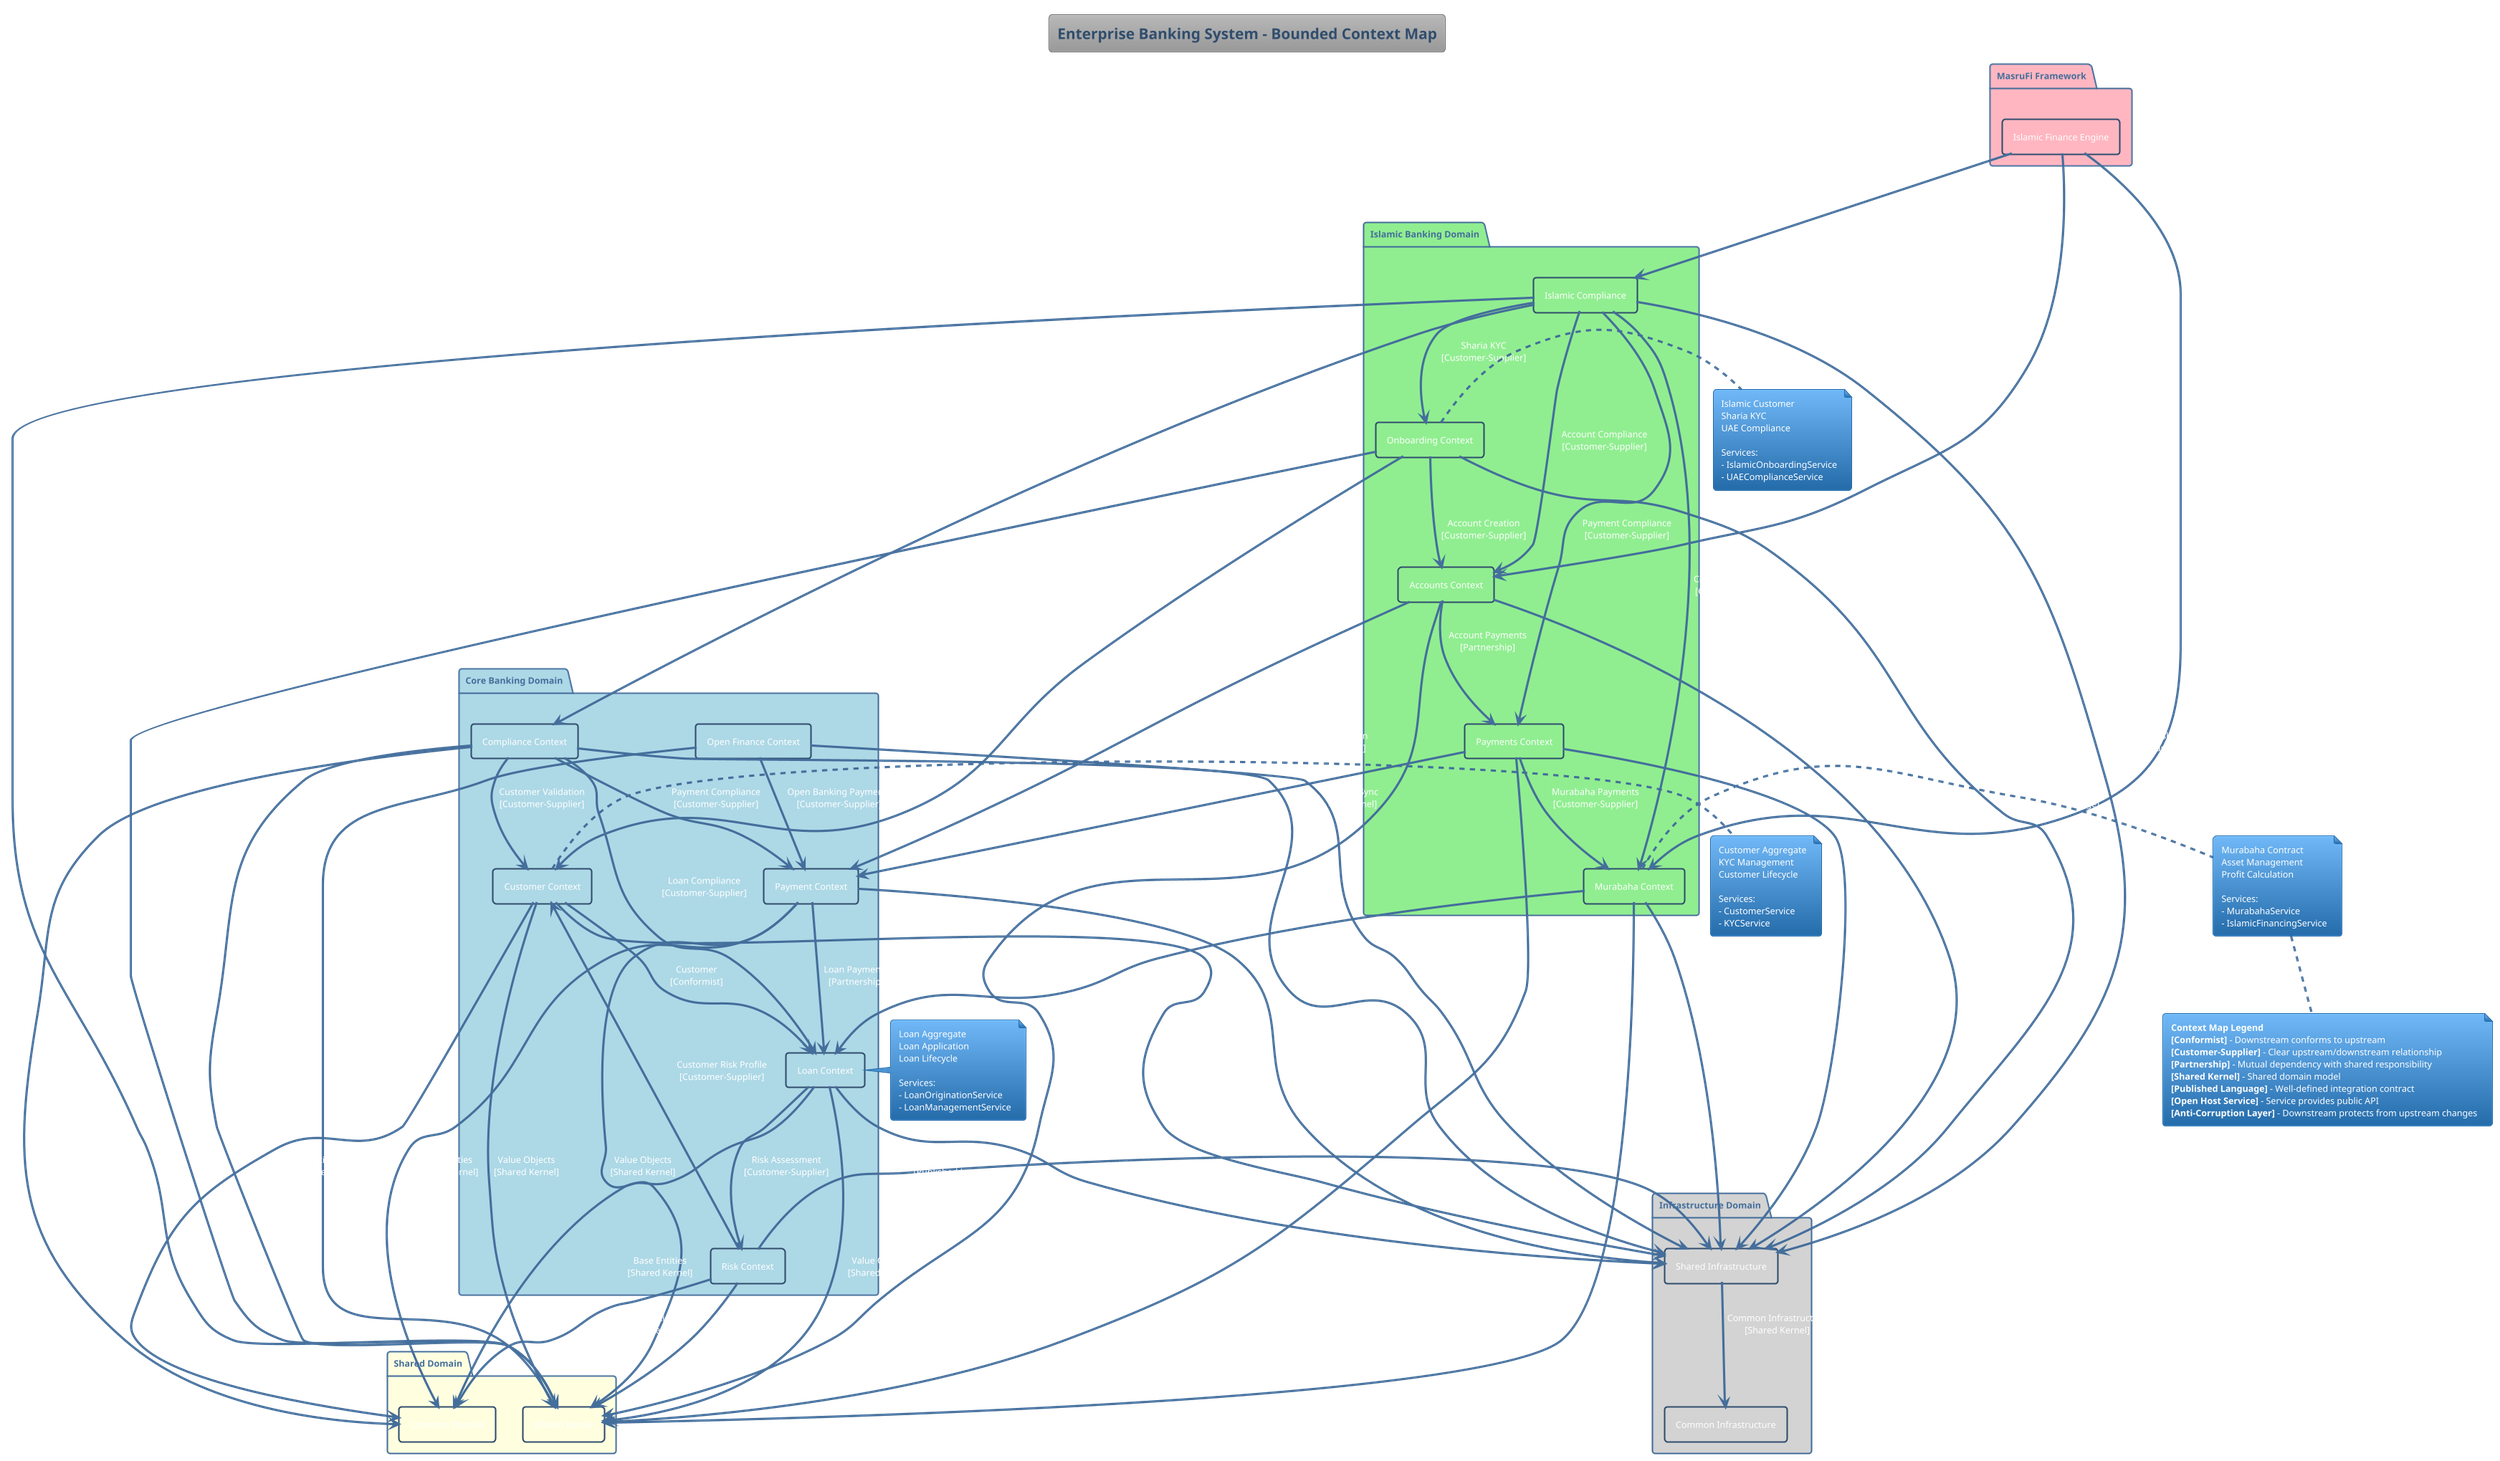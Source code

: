 @startuml bounded-context-map
!theme spacelab

title Enterprise Banking System - Bounded Context Map

' Core Banking Domain
package "Core Banking Domain" #lightblue {
  rectangle "Customer Context" as CC #lightblue
  rectangle "Loan Context" as LC #lightblue
  rectangle "Payment Context" as PC #lightblue
  rectangle "Risk Context" as RC #lightblue
  rectangle "Compliance Context" as CompC #lightblue
  rectangle "Open Finance Context" as OFC #lightblue
}

' Islamic Banking Domain (AmanahFi Platform)
package "Islamic Banking Domain" #lightgreen {
  rectangle "Onboarding Context" as OnC #lightgreen
  rectangle "Accounts Context" as AC #lightgreen
  rectangle "Payments Context" as PayC #lightgreen
  rectangle "Murabaha Context" as MurC #lightgreen
  rectangle "Islamic Compliance" as IC #lightgreen
}

' Shared Domain
package "Shared Domain" #lightyellow {
  rectangle "Shared Kernel" as SK #lightyellow
  rectangle "Common Domain" as CD #lightyellow
}

' Infrastructure Domain
package "Infrastructure Domain" #lightgray {
  rectangle "Shared Infrastructure" as SI #lightgray
  rectangle "Common Infrastructure" as CI #lightgray
}

' MasruFi Framework Extension
package "MasruFi Framework" #lightpink {
  rectangle "Islamic Finance Engine" as IFE #lightpink
}

' Context Relationships

' Core Banking Relationships
CC --> LC : Customer\n[Conformist]
LC --> RC : Risk Assessment\n[Customer-Supplier]
PC --> LC : Loan Payments\n[Partnership]
CompC --> CC : Customer Validation\n[Customer-Supplier]
CompC --> LC : Loan Compliance\n[Customer-Supplier]
CompC --> PC : Payment Compliance\n[Customer-Supplier]
OFC --> PC : Open Banking Payments\n[Customer-Supplier]
RC --> CC : Customer Risk Profile\n[Customer-Supplier]

' Islamic Banking Relationships
OnC --> AC : Account Creation\n[Customer-Supplier]
AC --> PayC : Account Payments\n[Partnership]
PayC --> MurC : Murabaha Payments\n[Customer-Supplier]
IC --> OnC : Sharia KYC\n[Customer-Supplier]
IC --> AC : Account Compliance\n[Customer-Supplier]
IC --> PayC : Payment Compliance\n[Customer-Supplier]
IC --> MurC : Contract Compliance\n[Customer-Supplier]

' Cross-Domain Integration
OnC --> CC : Customer Sync\n[Published Language]
AC --> PC : Payment Integration\n[Open Host Service]
PayC --> PC : Settlement Sync\n[Shared Kernel]
MurC --> LC : Islamic Loan Products\n[Anti-Corruption Layer]
IC --> CompC : Compliance Sync\n[Partnership]

' MasruFi Framework Integration
IFE --> MurC : Islamic Products\n[Open Host Service]
IFE --> IC : Sharia Rules\n[Published Language]
IFE --> AC : Product Configuration\n[Customer-Supplier]

' Shared Domain Dependencies
CC --> SK : Value Objects\n[Shared Kernel]
LC --> SK : Value Objects\n[Shared Kernel]
PC --> SK : Value Objects\n[Shared Kernel]
RC --> SK : Value Objects\n[Shared Kernel]
CompC --> SK : Value Objects\n[Shared Kernel]
OFC --> SK : Value Objects\n[Shared Kernel]

OnC --> SK : Value Objects\n[Shared Kernel]
AC --> SK : Value Objects\n[Shared Kernel]
PayC --> SK : Value Objects\n[Shared Kernel]
MurC --> SK : Value Objects\n[Shared Kernel]
IC --> SK : Value Objects\n[Shared Kernel]

CC --> CD : Base Entities\n[Shared Kernel]
LC --> CD : Base Entities\n[Shared Kernel]
PC --> CD : Base Entities\n[Shared Kernel]
RC --> CD : Base Entities\n[Shared Kernel]
CompC --> CD : Base Entities\n[Shared Kernel]

' Infrastructure Dependencies
CC --> SI : Event Publishing\n[Published Language]
LC --> SI : Event Publishing\n[Published Language]
PC --> SI : Event Publishing\n[Published Language]
RC --> SI : Event Publishing\n[Published Language]
CompC --> SI : Event Publishing\n[Published Language]
OFC --> SI : Event Publishing\n[Published Language]

OnC --> SI : Event Publishing\n[Published Language]
AC --> SI : Event Publishing\n[Published Language]
PayC --> SI : Event Publishing\n[Published Language]
MurC --> SI : Event Publishing\n[Published Language]
IC --> SI : Event Publishing\n[Published Language]

SI --> CI : Common Infrastructure\n[Shared Kernel]

' Context Details
note right of CC : Customer Aggregate\nKYC Management\nCustomer Lifecycle\n\nServices:\n- CustomerService\n- KYCService

note right of LC : Loan Aggregate\nLoan Application\nLoan Lifecycle\n\nServices:\n- LoanOriginationService\n- LoanManagementService

note right of OnC : Islamic Customer\nSharia KYC\nUAE Compliance\n\nServices:\n- IslamicOnboardingService\n- UAEComplianceService

note right of MurC : Murabaha Contract\nAsset Management\nProfit Calculation\n\nServices:\n- MurabahaService\n- IslamicFinancingService

note bottom : **Context Map Legend**\n**[Conformist]** - Downstream conforms to upstream\n**[Customer-Supplier]** - Clear upstream/downstream relationship\n**[Partnership]** - Mutual dependency with shared responsibility\n**[Shared Kernel]** - Shared domain model\n**[Published Language]** - Well-defined integration contract\n**[Open Host Service]** - Service provides public API\n**[Anti-Corruption Layer]** - Downstream protects from upstream changes

@enduml